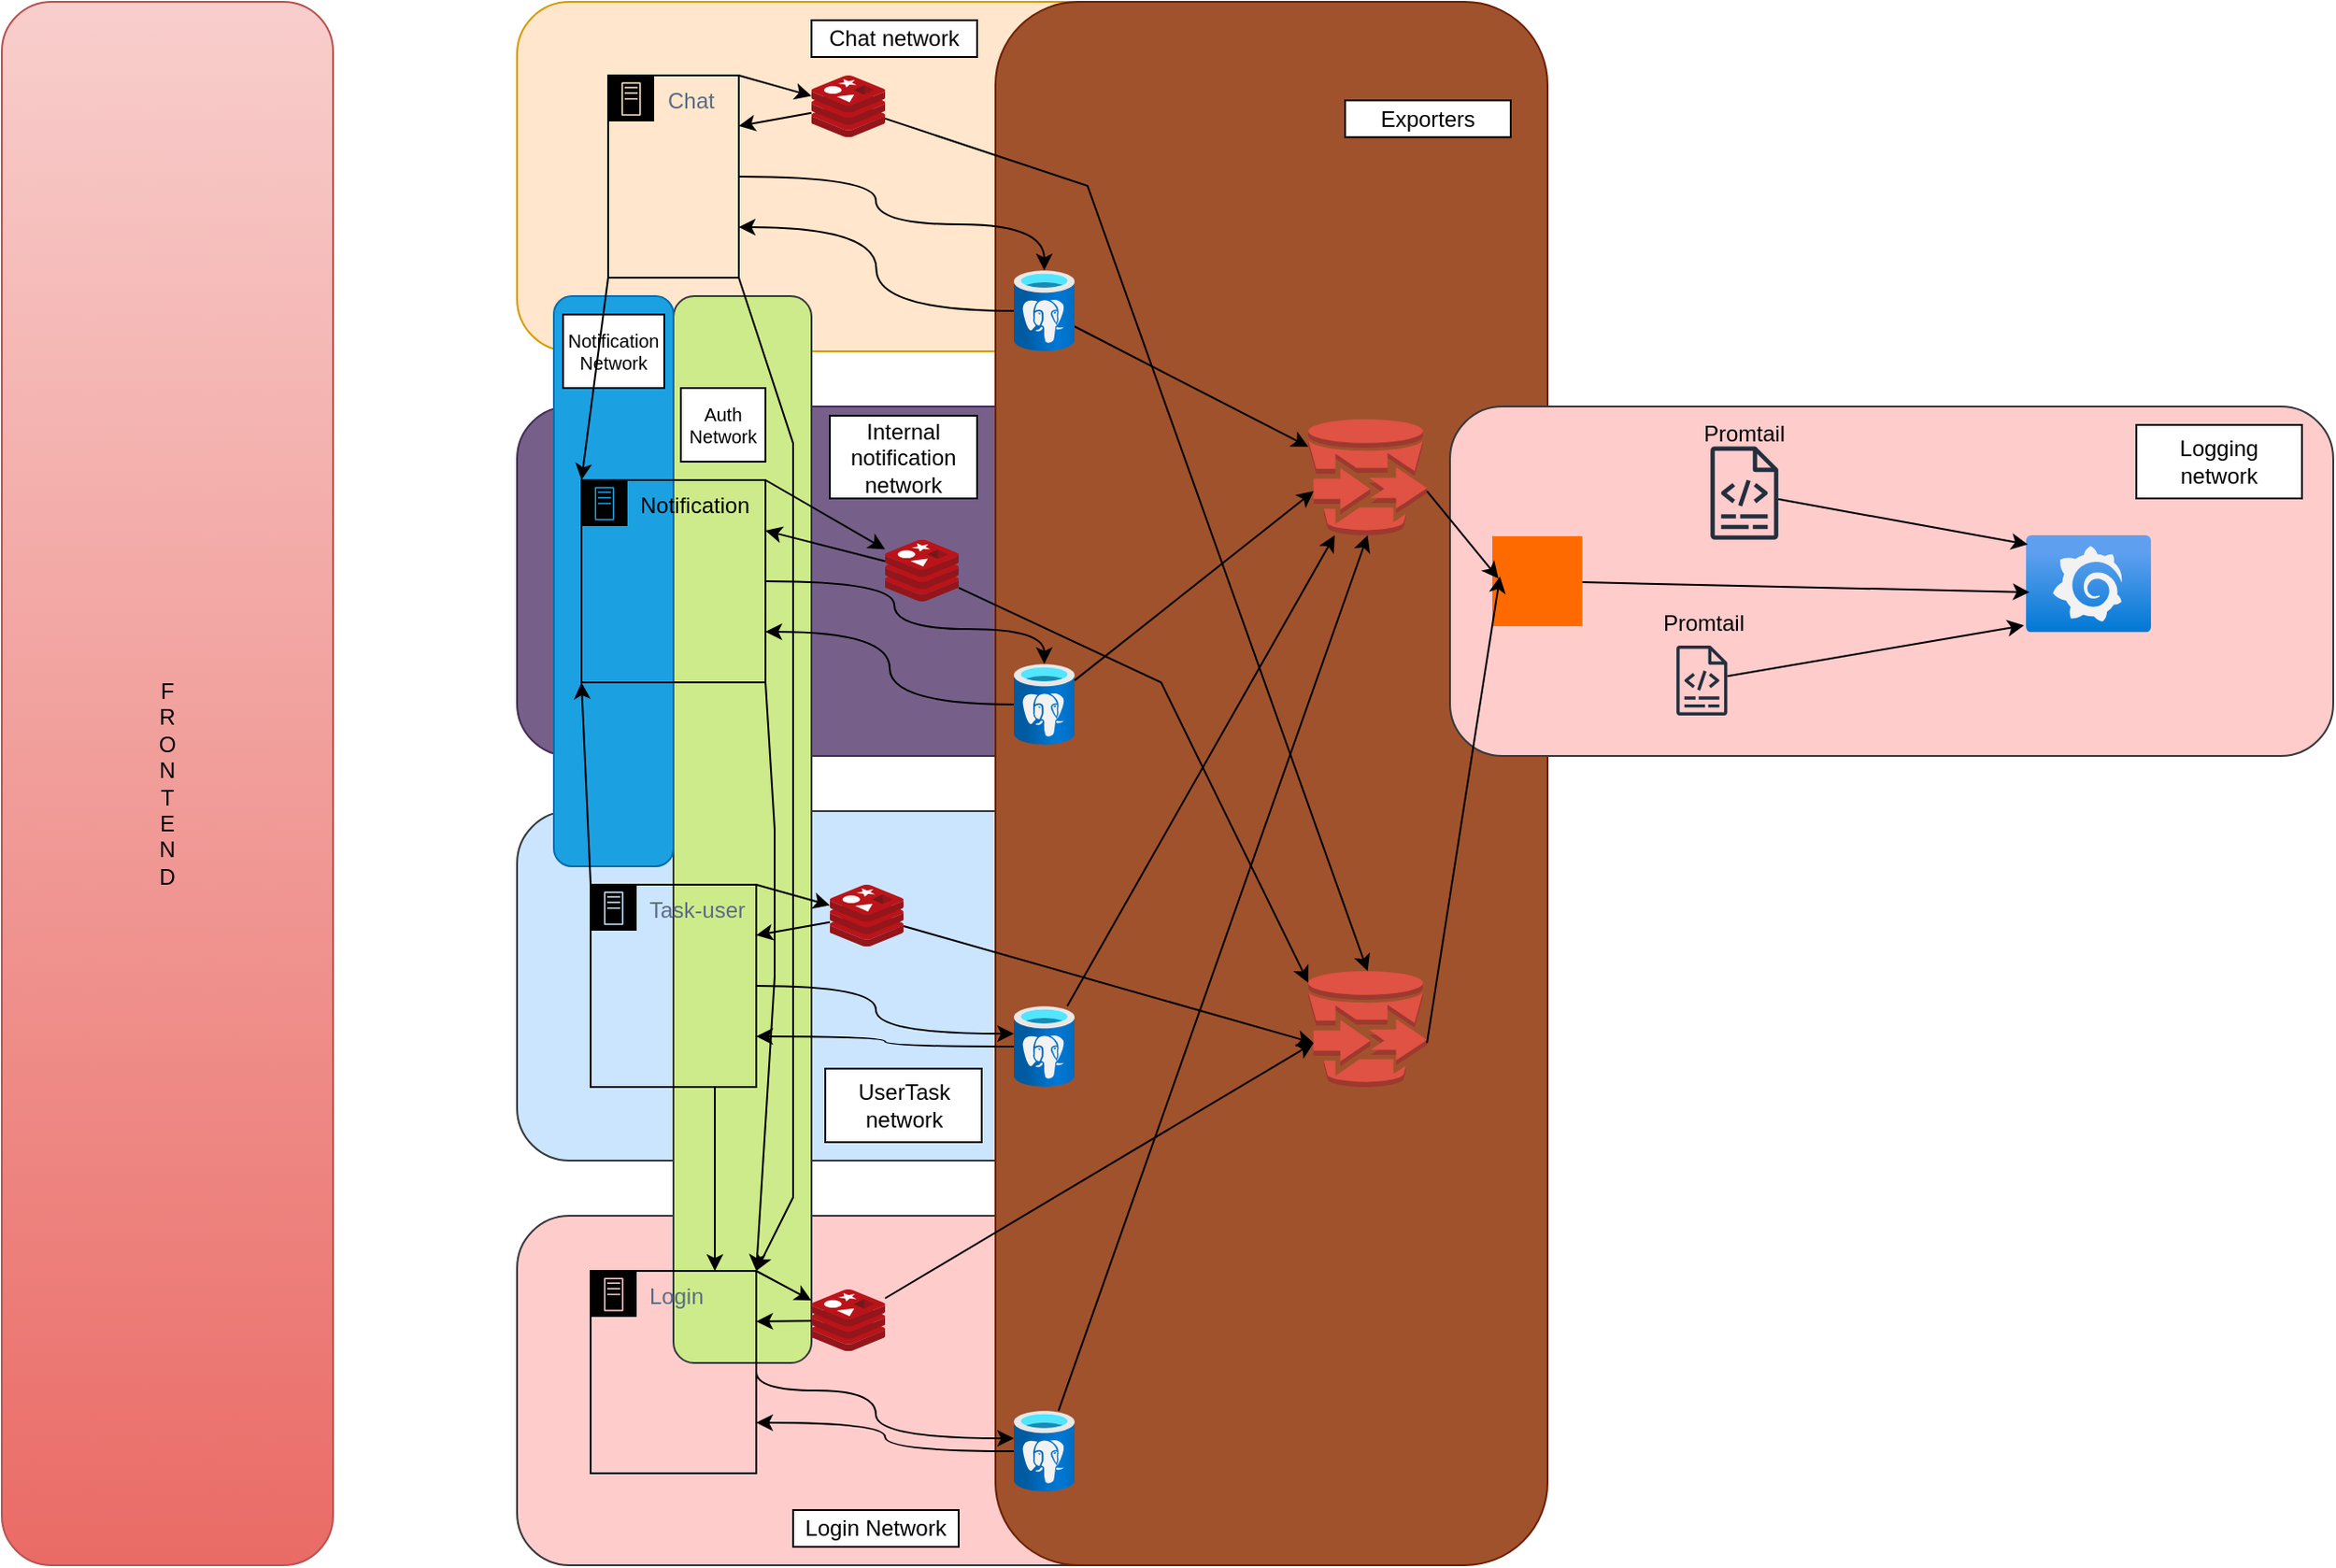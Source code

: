 <mxfile version="25.0.1">
  <diagram name="Pagina-1" id="yMpDiUnfgn-FXkti6ebx">
    <mxGraphModel dx="1434" dy="754" grid="1" gridSize="10" guides="1" tooltips="1" connect="1" arrows="1" fold="1" page="1" pageScale="1" pageWidth="827" pageHeight="1169" math="0" shadow="0">
      <root>
        <mxCell id="0" />
        <mxCell id="1" parent="0" />
        <mxCell id="dpHFUe7kgixvxvwRE73G-90" value="" style="rounded=1;whiteSpace=wrap;html=1;fillColor=#ffe6cc;strokeColor=#d79b00;align=right;labelPosition=left;verticalLabelPosition=bottom;verticalAlign=top;" vertex="1" parent="1">
          <mxGeometry x="320" y="80" width="380" height="190" as="geometry" />
        </mxCell>
        <mxCell id="dpHFUe7kgixvxvwRE73G-113" value="" style="rounded=1;whiteSpace=wrap;html=1;fillColor=#76608a;strokeColor=#432D57;align=right;labelPosition=left;verticalLabelPosition=bottom;verticalAlign=top;fontColor=#ffffff;" vertex="1" parent="1">
          <mxGeometry x="320" y="300" width="380" height="190" as="geometry" />
        </mxCell>
        <mxCell id="dpHFUe7kgixvxvwRE73G-93" value="" style="rounded=1;whiteSpace=wrap;html=1;fillColor=#ffcccc;strokeColor=#36393d;align=right;labelPosition=left;verticalLabelPosition=bottom;verticalAlign=top;" vertex="1" parent="1">
          <mxGeometry x="320" y="740" width="380" height="190" as="geometry" />
        </mxCell>
        <mxCell id="dpHFUe7kgixvxvwRE73G-103" value="" style="rounded=1;whiteSpace=wrap;html=1;fillColor=#cce5ff;strokeColor=#36393d;align=right;labelPosition=left;verticalLabelPosition=bottom;verticalAlign=top;" vertex="1" parent="1">
          <mxGeometry x="320" y="520" width="380" height="190" as="geometry" />
        </mxCell>
        <mxCell id="dpHFUe7kgixvxvwRE73G-156" value="" style="rounded=1;whiteSpace=wrap;html=1;fillColor=#cdeb8b;strokeColor=#36393d;" vertex="1" parent="1">
          <mxGeometry x="405" y="240" width="75" height="580" as="geometry" />
        </mxCell>
        <mxCell id="dpHFUe7kgixvxvwRE73G-131" value="" style="rounded=1;whiteSpace=wrap;html=1;fillColor=#a0522d;fontColor=#ffffff;strokeColor=#6D1F00;" vertex="1" parent="1">
          <mxGeometry x="580" y="80" width="300" height="850" as="geometry" />
        </mxCell>
        <mxCell id="dpHFUe7kgixvxvwRE73G-84" style="edgeStyle=orthogonalEdgeStyle;rounded=0;orthogonalLoop=1;jettySize=auto;html=1;curved=1;entryX=1;entryY=0.75;entryDx=0;entryDy=0;" edge="1" parent="1" source="dpHFUe7kgixvxvwRE73G-91" target="dpHFUe7kgixvxvwRE73G-82">
          <mxGeometry relative="1" as="geometry">
            <mxPoint x="580" y="215" as="sourcePoint" />
            <mxPoint x="440" y="220" as="targetPoint" />
          </mxGeometry>
        </mxCell>
        <mxCell id="dpHFUe7kgixvxvwRE73G-83" style="edgeStyle=orthogonalEdgeStyle;rounded=0;orthogonalLoop=1;jettySize=auto;html=1;exitX=1;exitY=0.5;exitDx=0;exitDy=0;curved=1;" edge="1" parent="1" source="dpHFUe7kgixvxvwRE73G-82" target="dpHFUe7kgixvxvwRE73G-91">
          <mxGeometry relative="1" as="geometry">
            <mxPoint x="580" y="200" as="targetPoint" />
            <Array as="points">
              <mxPoint x="515" y="175" />
              <mxPoint x="515" y="201" />
            </Array>
          </mxGeometry>
        </mxCell>
        <mxCell id="dpHFUe7kgixvxvwRE73G-87" style="edgeStyle=none;rounded=0;orthogonalLoop=1;jettySize=auto;html=1;exitX=1;exitY=0;exitDx=0;exitDy=0;" edge="1" parent="1" source="dpHFUe7kgixvxvwRE73G-82" target="dpHFUe7kgixvxvwRE73G-85">
          <mxGeometry relative="1" as="geometry" />
        </mxCell>
        <mxCell id="dpHFUe7kgixvxvwRE73G-157" style="edgeStyle=none;rounded=0;orthogonalLoop=1;jettySize=auto;html=1;exitX=1;exitY=1;exitDx=0;exitDy=0;entryX=1;entryY=0;entryDx=0;entryDy=0;" edge="1" parent="1" source="dpHFUe7kgixvxvwRE73G-82" target="dpHFUe7kgixvxvwRE73G-97">
          <mxGeometry relative="1" as="geometry">
            <Array as="points">
              <mxPoint x="470" y="320" />
              <mxPoint x="470" y="410" />
              <mxPoint x="470" y="500" />
              <mxPoint x="470" y="680" />
              <mxPoint x="470" y="730" />
            </Array>
          </mxGeometry>
        </mxCell>
        <mxCell id="dpHFUe7kgixvxvwRE73G-82" value="Chat" style="points=[[0,0],[0.25,0],[0.5,0],[0.75,0],[1,0],[1,0.25],[1,0.5],[1,0.75],[1,1],[0.75,1],[0.5,1],[0.25,1],[0,1],[0,0.75],[0,0.5],[0,0.25]];outlineConnect=0;gradientColor=none;html=1;whiteSpace=wrap;fontSize=12;fontStyle=0;container=1;pointerEvents=0;collapsible=0;recursiveResize=0;shape=mxgraph.aws4.group;grIcon=mxgraph.aws4.group_on_premise;strokeColor=#000000;fillColor=none;verticalAlign=top;align=left;spacingLeft=30;fontColor=#5A6C86;dashed=0;" vertex="1" parent="1">
          <mxGeometry x="369.5" y="120" width="71" height="110" as="geometry" />
        </mxCell>
        <mxCell id="dpHFUe7kgixvxvwRE73G-88" style="edgeStyle=none;rounded=0;orthogonalLoop=1;jettySize=auto;html=1;entryX=1;entryY=0.25;entryDx=0;entryDy=0;" edge="1" parent="1" source="dpHFUe7kgixvxvwRE73G-85" target="dpHFUe7kgixvxvwRE73G-82">
          <mxGeometry relative="1" as="geometry" />
        </mxCell>
        <mxCell id="dpHFUe7kgixvxvwRE73G-147" value="" style="rounded=1;whiteSpace=wrap;html=1;fillColor=#1ba1e2;strokeColor=#006EAF;fontColor=#ffffff;" vertex="1" parent="1">
          <mxGeometry x="340" y="240" width="65" height="310" as="geometry" />
        </mxCell>
        <mxCell id="dpHFUe7kgixvxvwRE73G-85" value="" style="image;sketch=0;aspect=fixed;html=1;points=[];align=center;fontSize=12;image=img/lib/mscae/Cache_Redis_Product.svg;" vertex="1" parent="1">
          <mxGeometry x="480" y="120" width="40" height="33.6" as="geometry" />
        </mxCell>
        <mxCell id="dpHFUe7kgixvxvwRE73G-86" style="edgeStyle=none;rounded=0;orthogonalLoop=1;jettySize=auto;html=1;exitX=1;exitY=0.5;exitDx=0;exitDy=0;" edge="1" parent="1" source="dpHFUe7kgixvxvwRE73G-82" target="dpHFUe7kgixvxvwRE73G-82">
          <mxGeometry relative="1" as="geometry" />
        </mxCell>
        <mxCell id="dpHFUe7kgixvxvwRE73G-134" style="edgeStyle=none;rounded=0;orthogonalLoop=1;jettySize=auto;html=1;" edge="1" parent="1" source="dpHFUe7kgixvxvwRE73G-91" target="dpHFUe7kgixvxvwRE73G-133">
          <mxGeometry relative="1" as="geometry" />
        </mxCell>
        <mxCell id="dpHFUe7kgixvxvwRE73G-91" value="" style="image;aspect=fixed;html=1;points=[];align=center;fontSize=12;image=img/lib/azure2/databases/Azure_Database_PostgreSQL_Server.svg;" vertex="1" parent="1">
          <mxGeometry x="590" y="226" width="33" height="44" as="geometry" />
        </mxCell>
        <mxCell id="dpHFUe7kgixvxvwRE73G-92" value="Chat network" style="whiteSpace=wrap;html=1;" vertex="1" parent="1">
          <mxGeometry x="480" y="90" width="90" height="20" as="geometry" />
        </mxCell>
        <mxCell id="dpHFUe7kgixvxvwRE73G-94" style="edgeStyle=orthogonalEdgeStyle;rounded=0;orthogonalLoop=1;jettySize=auto;html=1;curved=1;entryX=1;entryY=0.75;entryDx=0;entryDy=0;" edge="1" parent="1" source="dpHFUe7kgixvxvwRE73G-101" target="dpHFUe7kgixvxvwRE73G-97">
          <mxGeometry relative="1" as="geometry">
            <mxPoint x="580" y="875" as="sourcePoint" />
            <mxPoint x="440" y="880" as="targetPoint" />
          </mxGeometry>
        </mxCell>
        <mxCell id="dpHFUe7kgixvxvwRE73G-95" style="edgeStyle=orthogonalEdgeStyle;rounded=0;orthogonalLoop=1;jettySize=auto;html=1;exitX=1;exitY=0.5;exitDx=0;exitDy=0;curved=1;" edge="1" parent="1" source="dpHFUe7kgixvxvwRE73G-97" target="dpHFUe7kgixvxvwRE73G-101">
          <mxGeometry relative="1" as="geometry">
            <mxPoint x="580" y="860" as="targetPoint" />
            <Array as="points">
              <mxPoint x="515" y="835" />
              <mxPoint x="515" y="861" />
            </Array>
          </mxGeometry>
        </mxCell>
        <mxCell id="dpHFUe7kgixvxvwRE73G-96" style="edgeStyle=none;rounded=0;orthogonalLoop=1;jettySize=auto;html=1;exitX=1;exitY=0;exitDx=0;exitDy=0;" edge="1" parent="1" source="dpHFUe7kgixvxvwRE73G-97" target="dpHFUe7kgixvxvwRE73G-99">
          <mxGeometry relative="1" as="geometry" />
        </mxCell>
        <mxCell id="dpHFUe7kgixvxvwRE73G-97" value="Login" style="points=[[0,0],[0.25,0],[0.5,0],[0.75,0],[1,0],[1,0.25],[1,0.5],[1,0.75],[1,1],[0.75,1],[0.5,1],[0.25,1],[0,1],[0,0.75],[0,0.5],[0,0.25]];outlineConnect=0;gradientColor=none;html=1;whiteSpace=wrap;fontSize=12;fontStyle=0;container=1;pointerEvents=0;collapsible=0;recursiveResize=0;shape=mxgraph.aws4.group;grIcon=mxgraph.aws4.group_on_premise;strokeColor=#000000;fillColor=none;verticalAlign=top;align=left;spacingLeft=30;fontColor=#5A6C86;dashed=0;" vertex="1" parent="1">
          <mxGeometry x="360" y="770" width="90" height="110" as="geometry" />
        </mxCell>
        <mxCell id="dpHFUe7kgixvxvwRE73G-98" style="edgeStyle=none;rounded=0;orthogonalLoop=1;jettySize=auto;html=1;entryX=1;entryY=0.25;entryDx=0;entryDy=0;" edge="1" parent="1" source="dpHFUe7kgixvxvwRE73G-99" target="dpHFUe7kgixvxvwRE73G-97">
          <mxGeometry relative="1" as="geometry" />
        </mxCell>
        <mxCell id="dpHFUe7kgixvxvwRE73G-99" value="" style="image;sketch=0;aspect=fixed;html=1;points=[];align=center;fontSize=12;image=img/lib/mscae/Cache_Redis_Product.svg;" vertex="1" parent="1">
          <mxGeometry x="480" y="780" width="40" height="33.6" as="geometry" />
        </mxCell>
        <mxCell id="dpHFUe7kgixvxvwRE73G-100" style="edgeStyle=none;rounded=0;orthogonalLoop=1;jettySize=auto;html=1;exitX=1;exitY=0.5;exitDx=0;exitDy=0;" edge="1" parent="1" source="dpHFUe7kgixvxvwRE73G-97" target="dpHFUe7kgixvxvwRE73G-97">
          <mxGeometry relative="1" as="geometry" />
        </mxCell>
        <mxCell id="dpHFUe7kgixvxvwRE73G-101" value="" style="image;aspect=fixed;html=1;points=[];align=center;fontSize=12;image=img/lib/azure2/databases/Azure_Database_PostgreSQL_Server.svg;" vertex="1" parent="1">
          <mxGeometry x="590" y="846" width="33" height="44" as="geometry" />
        </mxCell>
        <mxCell id="dpHFUe7kgixvxvwRE73G-102" value="Login Network" style="whiteSpace=wrap;html=1;" vertex="1" parent="1">
          <mxGeometry x="470" y="900" width="90" height="20" as="geometry" />
        </mxCell>
        <mxCell id="dpHFUe7kgixvxvwRE73G-104" style="edgeStyle=orthogonalEdgeStyle;rounded=0;orthogonalLoop=1;jettySize=auto;html=1;curved=1;entryX=1;entryY=0.75;entryDx=0;entryDy=0;" edge="1" parent="1" source="dpHFUe7kgixvxvwRE73G-111" target="dpHFUe7kgixvxvwRE73G-107">
          <mxGeometry relative="1" as="geometry">
            <mxPoint x="580" y="655" as="sourcePoint" />
            <mxPoint x="440" y="660" as="targetPoint" />
          </mxGeometry>
        </mxCell>
        <mxCell id="dpHFUe7kgixvxvwRE73G-105" style="edgeStyle=orthogonalEdgeStyle;rounded=0;orthogonalLoop=1;jettySize=auto;html=1;exitX=1;exitY=0.5;exitDx=0;exitDy=0;curved=1;" edge="1" parent="1" source="dpHFUe7kgixvxvwRE73G-107" target="dpHFUe7kgixvxvwRE73G-111">
          <mxGeometry relative="1" as="geometry">
            <mxPoint x="580" y="640" as="targetPoint" />
            <Array as="points">
              <mxPoint x="515" y="615" />
              <mxPoint x="515" y="641" />
            </Array>
          </mxGeometry>
        </mxCell>
        <mxCell id="dpHFUe7kgixvxvwRE73G-106" style="edgeStyle=none;rounded=0;orthogonalLoop=1;jettySize=auto;html=1;exitX=1;exitY=0;exitDx=0;exitDy=0;" edge="1" parent="1" source="dpHFUe7kgixvxvwRE73G-107" target="dpHFUe7kgixvxvwRE73G-109">
          <mxGeometry relative="1" as="geometry" />
        </mxCell>
        <mxCell id="dpHFUe7kgixvxvwRE73G-153" style="edgeStyle=none;rounded=0;orthogonalLoop=1;jettySize=auto;html=1;exitX=0;exitY=0;exitDx=0;exitDy=0;entryX=0;entryY=1;entryDx=0;entryDy=0;" edge="1" parent="1" source="dpHFUe7kgixvxvwRE73G-107" target="dpHFUe7kgixvxvwRE73G-117">
          <mxGeometry relative="1" as="geometry" />
        </mxCell>
        <mxCell id="dpHFUe7kgixvxvwRE73G-158" style="edgeStyle=none;rounded=0;orthogonalLoop=1;jettySize=auto;html=1;exitX=0.75;exitY=1;exitDx=0;exitDy=0;entryX=0.75;entryY=0;entryDx=0;entryDy=0;" edge="1" parent="1" source="dpHFUe7kgixvxvwRE73G-107" target="dpHFUe7kgixvxvwRE73G-97">
          <mxGeometry relative="1" as="geometry" />
        </mxCell>
        <mxCell id="dpHFUe7kgixvxvwRE73G-107" value="Task-user" style="points=[[0,0],[0.25,0],[0.5,0],[0.75,0],[1,0],[1,0.25],[1,0.5],[1,0.75],[1,1],[0.75,1],[0.5,1],[0.25,1],[0,1],[0,0.75],[0,0.5],[0,0.25]];outlineConnect=0;gradientColor=none;html=1;whiteSpace=wrap;fontSize=12;fontStyle=0;container=1;pointerEvents=0;collapsible=0;recursiveResize=0;shape=mxgraph.aws4.group;grIcon=mxgraph.aws4.group_on_premise;strokeColor=#000000;fillColor=none;verticalAlign=top;align=left;spacingLeft=30;fontColor=#5A6C86;dashed=0;" vertex="1" parent="1">
          <mxGeometry x="360" y="560" width="90" height="110" as="geometry" />
        </mxCell>
        <mxCell id="dpHFUe7kgixvxvwRE73G-108" style="edgeStyle=none;rounded=0;orthogonalLoop=1;jettySize=auto;html=1;entryX=1;entryY=0.25;entryDx=0;entryDy=0;" edge="1" parent="1" source="dpHFUe7kgixvxvwRE73G-109" target="dpHFUe7kgixvxvwRE73G-107">
          <mxGeometry relative="1" as="geometry" />
        </mxCell>
        <mxCell id="dpHFUe7kgixvxvwRE73G-109" value="" style="image;sketch=0;aspect=fixed;html=1;points=[];align=center;fontSize=12;image=img/lib/mscae/Cache_Redis_Product.svg;" vertex="1" parent="1">
          <mxGeometry x="490" y="560" width="40" height="33.6" as="geometry" />
        </mxCell>
        <mxCell id="dpHFUe7kgixvxvwRE73G-110" style="edgeStyle=none;rounded=0;orthogonalLoop=1;jettySize=auto;html=1;exitX=1;exitY=0.5;exitDx=0;exitDy=0;" edge="1" parent="1" source="dpHFUe7kgixvxvwRE73G-107" target="dpHFUe7kgixvxvwRE73G-107">
          <mxGeometry relative="1" as="geometry" />
        </mxCell>
        <mxCell id="dpHFUe7kgixvxvwRE73G-136" style="edgeStyle=none;rounded=0;orthogonalLoop=1;jettySize=auto;html=1;" edge="1" parent="1" source="dpHFUe7kgixvxvwRE73G-111" target="dpHFUe7kgixvxvwRE73G-133">
          <mxGeometry relative="1" as="geometry" />
        </mxCell>
        <mxCell id="dpHFUe7kgixvxvwRE73G-111" value="" style="image;aspect=fixed;html=1;points=[];align=center;fontSize=12;image=img/lib/azure2/databases/Azure_Database_PostgreSQL_Server.svg;" vertex="1" parent="1">
          <mxGeometry x="590" y="626" width="33" height="44" as="geometry" />
        </mxCell>
        <mxCell id="dpHFUe7kgixvxvwRE73G-112" value="UserTask network" style="whiteSpace=wrap;html=1;" vertex="1" parent="1">
          <mxGeometry x="487.5" y="660" width="85" height="40" as="geometry" />
        </mxCell>
        <mxCell id="dpHFUe7kgixvxvwRE73G-114" style="edgeStyle=orthogonalEdgeStyle;rounded=0;orthogonalLoop=1;jettySize=auto;html=1;curved=1;entryX=1;entryY=0.75;entryDx=0;entryDy=0;" edge="1" parent="1" source="dpHFUe7kgixvxvwRE73G-121" target="dpHFUe7kgixvxvwRE73G-117">
          <mxGeometry relative="1" as="geometry">
            <mxPoint x="590" y="435" as="sourcePoint" />
            <mxPoint x="450" y="440" as="targetPoint" />
          </mxGeometry>
        </mxCell>
        <mxCell id="dpHFUe7kgixvxvwRE73G-115" style="edgeStyle=orthogonalEdgeStyle;rounded=0;orthogonalLoop=1;jettySize=auto;html=1;exitX=1;exitY=0.5;exitDx=0;exitDy=0;curved=1;" edge="1" parent="1" source="dpHFUe7kgixvxvwRE73G-117" target="dpHFUe7kgixvxvwRE73G-121">
          <mxGeometry relative="1" as="geometry">
            <mxPoint x="590" y="420" as="targetPoint" />
            <Array as="points">
              <mxPoint x="525" y="395" />
              <mxPoint x="525" y="421" />
            </Array>
          </mxGeometry>
        </mxCell>
        <mxCell id="dpHFUe7kgixvxvwRE73G-116" style="edgeStyle=none;rounded=0;orthogonalLoop=1;jettySize=auto;html=1;exitX=1;exitY=0;exitDx=0;exitDy=0;" edge="1" parent="1" source="dpHFUe7kgixvxvwRE73G-117" target="dpHFUe7kgixvxvwRE73G-119">
          <mxGeometry relative="1" as="geometry" />
        </mxCell>
        <mxCell id="dpHFUe7kgixvxvwRE73G-159" style="edgeStyle=none;rounded=0;orthogonalLoop=1;jettySize=auto;html=1;exitX=1;exitY=1;exitDx=0;exitDy=0;entryX=1;entryY=0;entryDx=0;entryDy=0;" edge="1" parent="1" source="dpHFUe7kgixvxvwRE73G-117" target="dpHFUe7kgixvxvwRE73G-97">
          <mxGeometry relative="1" as="geometry">
            <Array as="points">
              <mxPoint x="460" y="530" />
              <mxPoint x="460" y="610" />
            </Array>
          </mxGeometry>
        </mxCell>
        <mxCell id="dpHFUe7kgixvxvwRE73G-117" value="Notification" style="points=[[0,0],[0.25,0],[0.5,0],[0.75,0],[1,0],[1,0.25],[1,0.5],[1,0.75],[1,1],[0.75,1],[0.5,1],[0.25,1],[0,1],[0,0.75],[0,0.5],[0,0.25]];outlineConnect=0;html=1;whiteSpace=wrap;fontSize=12;fontStyle=0;container=1;pointerEvents=0;collapsible=0;recursiveResize=0;shape=mxgraph.aws4.group;grIcon=mxgraph.aws4.group_on_premise;verticalAlign=top;align=left;spacingLeft=30;dashed=0;fillColor=none;" vertex="1" parent="1">
          <mxGeometry x="355" y="340" width="100" height="110" as="geometry" />
        </mxCell>
        <mxCell id="dpHFUe7kgixvxvwRE73G-118" style="edgeStyle=none;rounded=0;orthogonalLoop=1;jettySize=auto;html=1;entryX=1;entryY=0.25;entryDx=0;entryDy=0;" edge="1" parent="1" source="dpHFUe7kgixvxvwRE73G-119" target="dpHFUe7kgixvxvwRE73G-117">
          <mxGeometry relative="1" as="geometry" />
        </mxCell>
        <mxCell id="dpHFUe7kgixvxvwRE73G-119" value="" style="image;sketch=0;aspect=fixed;html=1;points=[];align=center;fontSize=12;image=img/lib/mscae/Cache_Redis_Product.svg;" vertex="1" parent="1">
          <mxGeometry x="520" y="372.4" width="40" height="33.6" as="geometry" />
        </mxCell>
        <mxCell id="dpHFUe7kgixvxvwRE73G-120" style="edgeStyle=none;rounded=0;orthogonalLoop=1;jettySize=auto;html=1;exitX=1;exitY=0.5;exitDx=0;exitDy=0;" edge="1" parent="1" source="dpHFUe7kgixvxvwRE73G-117" target="dpHFUe7kgixvxvwRE73G-117">
          <mxGeometry relative="1" as="geometry" />
        </mxCell>
        <mxCell id="dpHFUe7kgixvxvwRE73G-121" value="" style="image;aspect=fixed;html=1;points=[];align=center;fontSize=12;image=img/lib/azure2/databases/Azure_Database_PostgreSQL_Server.svg;" vertex="1" parent="1">
          <mxGeometry x="590" y="440" width="33" height="44" as="geometry" />
        </mxCell>
        <mxCell id="dpHFUe7kgixvxvwRE73G-122" value="Internal notification network" style="whiteSpace=wrap;html=1;" vertex="1" parent="1">
          <mxGeometry x="490" y="305" width="80" height="45" as="geometry" />
        </mxCell>
        <mxCell id="dpHFUe7kgixvxvwRE73G-124" value="" style="rounded=1;whiteSpace=wrap;html=1;fillColor=#ffcccc;strokeColor=#36393d;align=right;labelPosition=left;verticalLabelPosition=bottom;verticalAlign=top;" vertex="1" parent="1">
          <mxGeometry x="827" y="300" width="480" height="190" as="geometry" />
        </mxCell>
        <mxCell id="dpHFUe7kgixvxvwRE73G-125" value="Logging network" style="whiteSpace=wrap;html=1;" vertex="1" parent="1">
          <mxGeometry x="1200" y="310" width="90" height="40" as="geometry" />
        </mxCell>
        <mxCell id="dpHFUe7kgixvxvwRE73G-129" value="Exporters" style="whiteSpace=wrap;html=1;" vertex="1" parent="1">
          <mxGeometry x="770" y="133.6" width="90" height="20" as="geometry" />
        </mxCell>
        <mxCell id="dpHFUe7kgixvxvwRE73G-130" style="edgeStyle=none;rounded=0;orthogonalLoop=1;jettySize=auto;html=1;exitX=0;exitY=0.5;exitDx=0;exitDy=0;" edge="1" parent="1" source="dpHFUe7kgixvxvwRE73G-129" target="dpHFUe7kgixvxvwRE73G-129">
          <mxGeometry relative="1" as="geometry" />
        </mxCell>
        <mxCell id="dpHFUe7kgixvxvwRE73G-132" value="" style="points=[];aspect=fixed;html=1;align=center;shadow=0;dashed=0;fillColor=#FF6A00;strokeColor=none;shape=mxgraph.alibaba_cloud.prometheus;" vertex="1" parent="1">
          <mxGeometry x="850" y="370.55" width="48.9" height="48.9" as="geometry" />
        </mxCell>
        <mxCell id="dpHFUe7kgixvxvwRE73G-133" value="" style="outlineConnect=0;dashed=0;verticalLabelPosition=bottom;verticalAlign=top;align=center;html=1;shape=mxgraph.aws3.import_export;fillColor=#E05243;gradientColor=none;" vertex="1" parent="1">
          <mxGeometry x="750" y="307" width="64.5" height="63" as="geometry" />
        </mxCell>
        <mxCell id="dpHFUe7kgixvxvwRE73G-135" style="edgeStyle=none;rounded=0;orthogonalLoop=1;jettySize=auto;html=1;entryX=0.045;entryY=0.62;entryDx=0;entryDy=0;entryPerimeter=0;" edge="1" parent="1" source="dpHFUe7kgixvxvwRE73G-121" target="dpHFUe7kgixvxvwRE73G-133">
          <mxGeometry relative="1" as="geometry" />
        </mxCell>
        <mxCell id="dpHFUe7kgixvxvwRE73G-137" style="edgeStyle=none;rounded=0;orthogonalLoop=1;jettySize=auto;html=1;exitX=1;exitY=0.62;exitDx=0;exitDy=0;exitPerimeter=0;entryX=0.068;entryY=0.47;entryDx=0;entryDy=0;entryPerimeter=0;" edge="1" parent="1" source="dpHFUe7kgixvxvwRE73G-133" target="dpHFUe7kgixvxvwRE73G-132">
          <mxGeometry relative="1" as="geometry" />
        </mxCell>
        <mxCell id="dpHFUe7kgixvxvwRE73G-138" style="edgeStyle=none;rounded=0;orthogonalLoop=1;jettySize=auto;html=1;entryX=0.5;entryY=1;entryDx=0;entryDy=0;entryPerimeter=0;" edge="1" parent="1" source="dpHFUe7kgixvxvwRE73G-101" target="dpHFUe7kgixvxvwRE73G-133">
          <mxGeometry relative="1" as="geometry" />
        </mxCell>
        <mxCell id="dpHFUe7kgixvxvwRE73G-139" value="" style="outlineConnect=0;dashed=0;verticalLabelPosition=bottom;verticalAlign=top;align=center;html=1;shape=mxgraph.aws3.import_export;fillColor=#E05243;gradientColor=none;" vertex="1" parent="1">
          <mxGeometry x="750" y="607" width="64.5" height="63" as="geometry" />
        </mxCell>
        <mxCell id="dpHFUe7kgixvxvwRE73G-140" style="edgeStyle=none;rounded=0;orthogonalLoop=1;jettySize=auto;html=1;entryX=0.085;entryY=0.446;entryDx=0;entryDy=0;entryPerimeter=0;exitX=1;exitY=0.62;exitDx=0;exitDy=0;exitPerimeter=0;" edge="1" parent="1" source="dpHFUe7kgixvxvwRE73G-139" target="dpHFUe7kgixvxvwRE73G-132">
          <mxGeometry relative="1" as="geometry" />
        </mxCell>
        <mxCell id="dpHFUe7kgixvxvwRE73G-160" value="Auth&lt;div&gt;Network&lt;/div&gt;" style="whiteSpace=wrap;html=1;fontSize=10;" vertex="1" parent="1">
          <mxGeometry x="409" y="290" width="46" height="40" as="geometry" />
        </mxCell>
        <mxCell id="dpHFUe7kgixvxvwRE73G-141" style="edgeStyle=none;rounded=0;orthogonalLoop=1;jettySize=auto;html=1;entryX=0.045;entryY=0.62;entryDx=0;entryDy=0;entryPerimeter=0;" edge="1" parent="1" source="dpHFUe7kgixvxvwRE73G-99" target="dpHFUe7kgixvxvwRE73G-139">
          <mxGeometry relative="1" as="geometry" />
        </mxCell>
        <mxCell id="dpHFUe7kgixvxvwRE73G-142" style="edgeStyle=none;rounded=0;orthogonalLoop=1;jettySize=auto;html=1;entryX=0.045;entryY=0.62;entryDx=0;entryDy=0;entryPerimeter=0;" edge="1" parent="1" source="dpHFUe7kgixvxvwRE73G-109" target="dpHFUe7kgixvxvwRE73G-139">
          <mxGeometry relative="1" as="geometry" />
        </mxCell>
        <mxCell id="dpHFUe7kgixvxvwRE73G-143" style="edgeStyle=none;rounded=0;orthogonalLoop=1;jettySize=auto;html=1;entryX=0;entryY=0.1;entryDx=0;entryDy=0;entryPerimeter=0;" edge="1" parent="1" source="dpHFUe7kgixvxvwRE73G-119" target="dpHFUe7kgixvxvwRE73G-139">
          <mxGeometry relative="1" as="geometry">
            <Array as="points">
              <mxPoint x="670" y="450" />
            </Array>
          </mxGeometry>
        </mxCell>
        <mxCell id="dpHFUe7kgixvxvwRE73G-144" style="edgeStyle=none;rounded=0;orthogonalLoop=1;jettySize=auto;html=1;entryX=0.5;entryY=0;entryDx=0;entryDy=0;entryPerimeter=0;" edge="1" parent="1" source="dpHFUe7kgixvxvwRE73G-85" target="dpHFUe7kgixvxvwRE73G-139">
          <mxGeometry relative="1" as="geometry">
            <Array as="points">
              <mxPoint x="630" y="180" />
            </Array>
          </mxGeometry>
        </mxCell>
        <mxCell id="dpHFUe7kgixvxvwRE73G-146" value="F&lt;div&gt;R&lt;div&gt;O&lt;div&gt;N&lt;div&gt;T&lt;div&gt;E&lt;div&gt;&lt;div&gt;N&lt;div&gt;D&lt;/div&gt;&lt;/div&gt;&lt;/div&gt;&lt;/div&gt;&lt;/div&gt;&lt;/div&gt;&lt;/div&gt;&lt;/div&gt;" style="rounded=1;whiteSpace=wrap;html=1;fillColor=#f8cecc;gradientColor=#ea6b66;strokeColor=#b85450;" vertex="1" parent="1">
          <mxGeometry x="40" y="80" width="180" height="850" as="geometry" />
        </mxCell>
        <mxCell id="dpHFUe7kgixvxvwRE73G-148" style="edgeStyle=none;rounded=0;orthogonalLoop=1;jettySize=auto;html=1;exitX=0.5;exitY=0;exitDx=0;exitDy=0;" edge="1" parent="1" source="dpHFUe7kgixvxvwRE73G-147" target="dpHFUe7kgixvxvwRE73G-147">
          <mxGeometry relative="1" as="geometry" />
        </mxCell>
        <mxCell id="dpHFUe7kgixvxvwRE73G-161" value="Notification&lt;div&gt;Network&lt;/div&gt;" style="whiteSpace=wrap;html=1;fontSize=10;" vertex="1" parent="1">
          <mxGeometry x="345" y="250" width="55" height="40" as="geometry" />
        </mxCell>
        <mxCell id="dpHFUe7kgixvxvwRE73G-154" style="edgeStyle=none;rounded=0;orthogonalLoop=1;jettySize=auto;html=1;exitX=0;exitY=1;exitDx=0;exitDy=0;entryX=0;entryY=0;entryDx=0;entryDy=0;" edge="1" parent="1" source="dpHFUe7kgixvxvwRE73G-82" target="dpHFUe7kgixvxvwRE73G-117">
          <mxGeometry relative="1" as="geometry" />
        </mxCell>
        <mxCell id="dpHFUe7kgixvxvwRE73G-163" value="" style="image;aspect=fixed;html=1;points=[];align=center;fontSize=12;image=img/lib/azure2/other/Grafana.svg;" vertex="1" parent="1">
          <mxGeometry x="1140" y="370" width="68" height="52.8" as="geometry" />
        </mxCell>
        <mxCell id="dpHFUe7kgixvxvwRE73G-164" value="" style="sketch=0;outlineConnect=0;fontColor=#232F3E;gradientColor=none;fillColor=#232F3D;strokeColor=none;dashed=0;verticalLabelPosition=bottom;verticalAlign=top;align=center;html=1;fontSize=12;fontStyle=0;aspect=fixed;pointerEvents=1;shape=mxgraph.aws4.logs;" vertex="1" parent="1">
          <mxGeometry x="968.5" y="321.77" width="37" height="50.63" as="geometry" />
        </mxCell>
        <mxCell id="dpHFUe7kgixvxvwRE73G-165" value="Promtail" style="text;html=1;align=center;verticalAlign=middle;whiteSpace=wrap;rounded=0;" vertex="1" parent="1">
          <mxGeometry x="957" y="300" width="60" height="30" as="geometry" />
        </mxCell>
        <mxCell id="dpHFUe7kgixvxvwRE73G-166" style="edgeStyle=none;rounded=0;orthogonalLoop=1;jettySize=auto;html=1;entryX=0.015;entryY=0.095;entryDx=0;entryDy=0;entryPerimeter=0;" edge="1" parent="1" source="dpHFUe7kgixvxvwRE73G-164" target="dpHFUe7kgixvxvwRE73G-163">
          <mxGeometry relative="1" as="geometry" />
        </mxCell>
        <mxCell id="dpHFUe7kgixvxvwRE73G-167" style="edgeStyle=none;rounded=0;orthogonalLoop=1;jettySize=auto;html=1;entryX=0.029;entryY=0.587;entryDx=0;entryDy=0;entryPerimeter=0;" edge="1" parent="1" source="dpHFUe7kgixvxvwRE73G-132" target="dpHFUe7kgixvxvwRE73G-163">
          <mxGeometry relative="1" as="geometry" />
        </mxCell>
        <mxCell id="dpHFUe7kgixvxvwRE73G-171" style="edgeStyle=none;rounded=0;orthogonalLoop=1;jettySize=auto;html=1;entryX=-0.015;entryY=0.928;entryDx=0;entryDy=0;entryPerimeter=0;" edge="1" parent="1" source="dpHFUe7kgixvxvwRE73G-168" target="dpHFUe7kgixvxvwRE73G-163">
          <mxGeometry relative="1" as="geometry" />
        </mxCell>
        <mxCell id="dpHFUe7kgixvxvwRE73G-168" value="" style="sketch=0;outlineConnect=0;fontColor=#232F3E;gradientColor=none;fillColor=#232F3D;strokeColor=none;dashed=0;verticalLabelPosition=bottom;verticalAlign=top;align=center;html=1;fontSize=12;fontStyle=0;aspect=fixed;pointerEvents=1;shape=mxgraph.aws4.logs;" vertex="1" parent="1">
          <mxGeometry x="950" y="430" width="27.77" height="38" as="geometry" />
        </mxCell>
        <mxCell id="dpHFUe7kgixvxvwRE73G-169" value="Promtail" style="text;html=1;align=center;verticalAlign=middle;whiteSpace=wrap;rounded=0;" vertex="1" parent="1">
          <mxGeometry x="950" y="406" width="30" height="24" as="geometry" />
        </mxCell>
      </root>
    </mxGraphModel>
  </diagram>
</mxfile>
